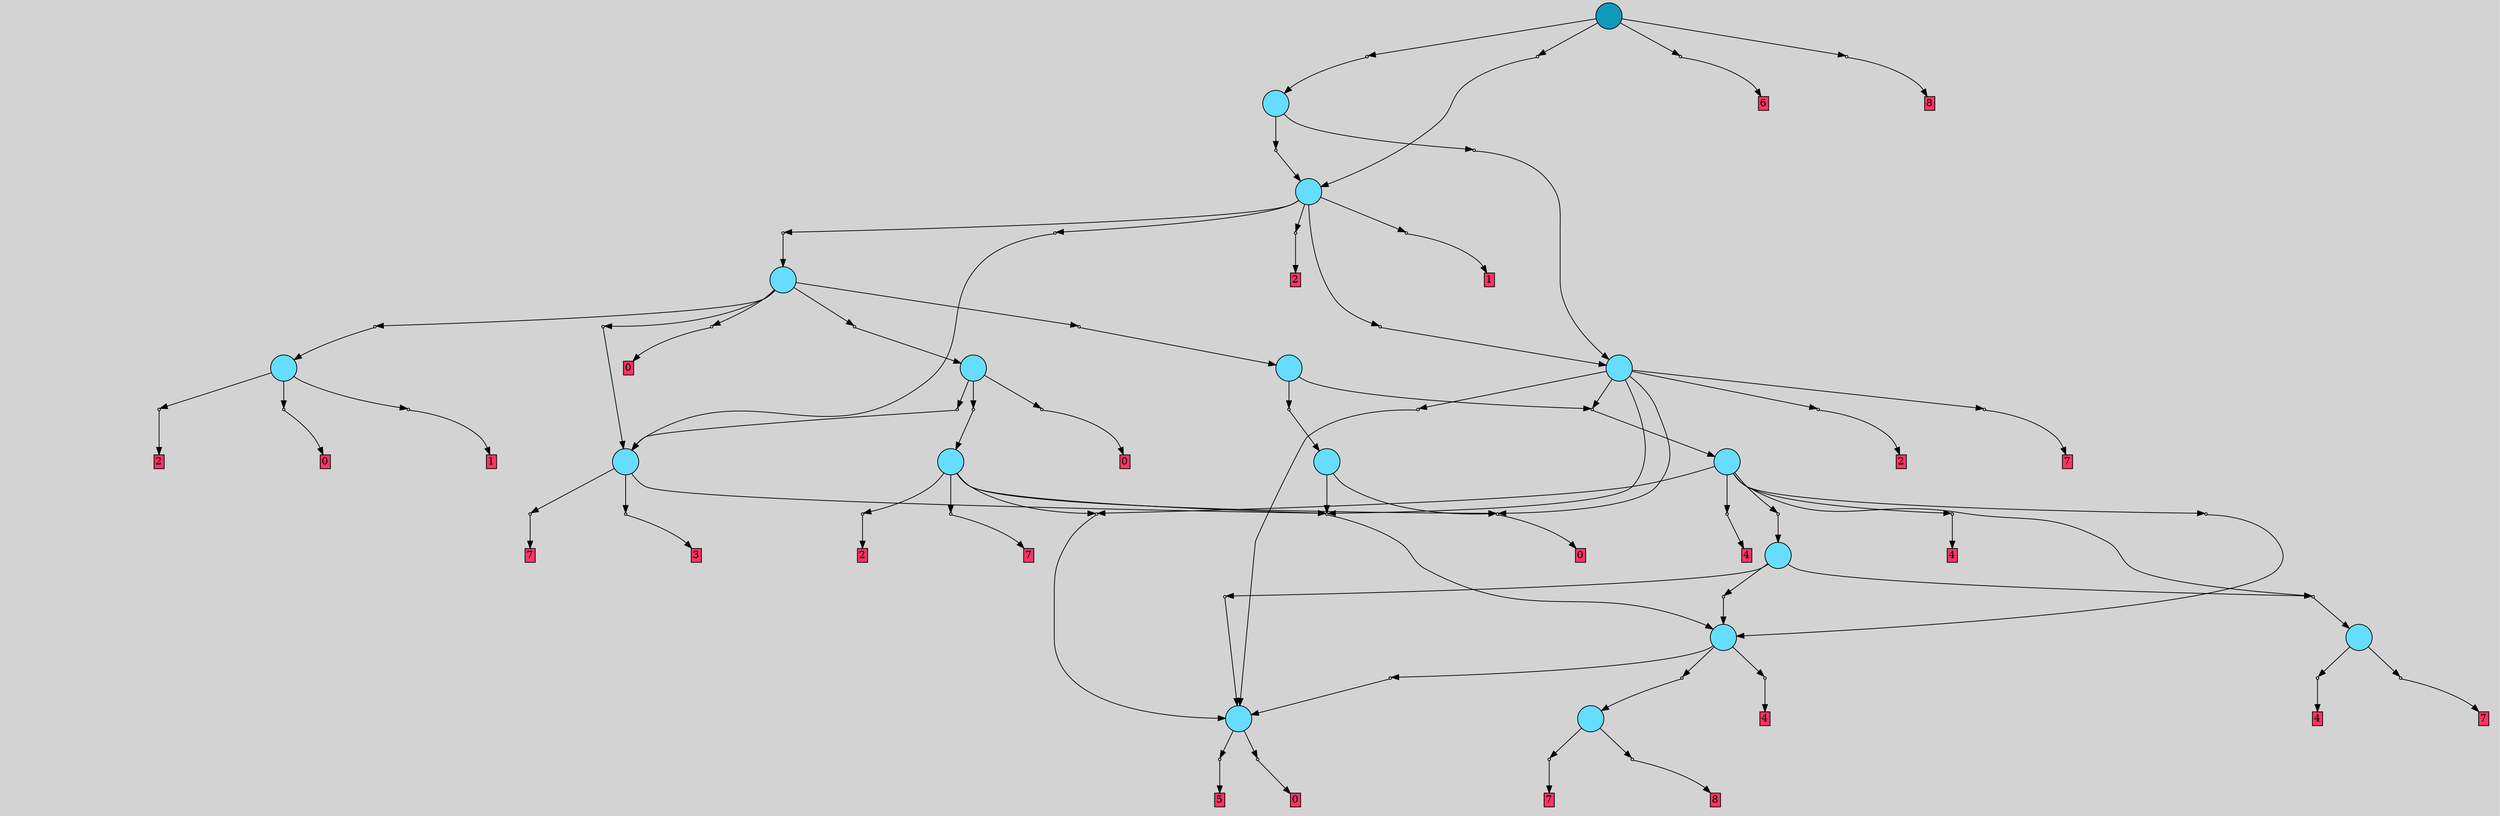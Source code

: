 // File exported with GEGELATI v1.3.1
// On the 2024-04-15 14:05:44
// With the File::TPGGraphDotExporter
digraph{
	graph[pad = "0.212, 0.055" bgcolor = lightgray]
	node[shape=circle style = filled label = ""]
		T0 [fillcolor="#66ddff"]
		T1 [fillcolor="#66ddff"]
		T2 [fillcolor="#66ddff"]
		T3 [fillcolor="#66ddff"]
		T4 [fillcolor="#66ddff"]
		T5 [fillcolor="#66ddff"]
		T6 [fillcolor="#66ddff"]
		T7 [fillcolor="#66ddff"]
		T8 [fillcolor="#66ddff"]
		T9 [fillcolor="#66ddff"]
		T10 [fillcolor="#66ddff"]
		T11 [fillcolor="#66ddff"]
		T12 [fillcolor="#66ddff"]
		T13 [fillcolor="#66ddff"]
		T14 [fillcolor="#66ddff"]
		T15 [fillcolor="#66ddff"]
		T16 [fillcolor="#1199bb"]
		P0 [fillcolor="#cccccc" shape=point] //
		I0 [shape=box style=invis label="4|0&2|6#1|1#1|2#4|2&#92;n"]
		P0 -> I0[style=invis]
		A0 [fillcolor="#ff3366" shape=box margin=0.03 width=0 height=0 label="5"]
		T0 -> P0 -> A0
		P1 [fillcolor="#cccccc" shape=point] //
		I1 [shape=box style=invis label="1|0&2|5#2|3#2|3#3|1&#92;n"]
		P1 -> I1[style=invis]
		A1 [fillcolor="#ff3366" shape=box margin=0.03 width=0 height=0 label="7"]
		T1 -> P1 -> A1
		P2 [fillcolor="#cccccc" shape=point] //
		I2 [shape=box style=invis label="1|0&1|0#0|6#2|5#1|0&#92;n"]
		P2 -> I2[style=invis]
		A2 [fillcolor="#ff3366" shape=box margin=0.03 width=0 height=0 label="8"]
		T1 -> P2 -> A2
		P3 [fillcolor="#cccccc" shape=point] //
		I3 [shape=box style=invis label=""]
		P3 -> I3[style=invis]
		A3 [fillcolor="#ff3366" shape=box margin=0.03 width=0 height=0 label="0"]
		T0 -> P3 -> A3
		P4 [fillcolor="#cccccc" shape=point] //
		I4 [shape=box style=invis label="4|0&4|0#4|5#1|6#3|0&#92;n"]
		P4 -> I4[style=invis]
		A4 [fillcolor="#ff3366" shape=box margin=0.03 width=0 height=0 label="4"]
		T2 -> P4 -> A4
		P5 [fillcolor="#cccccc" shape=point] //
		I5 [shape=box style=invis label="2|0&4|6#1|7#1|7#2|4&#92;n"]
		P5 -> I5[style=invis]
		A5 [fillcolor="#ff3366" shape=box margin=0.03 width=0 height=0 label="7"]
		T2 -> P5 -> A5
		P6 [fillcolor="#cccccc" shape=point] //
		I6 [shape=box style=invis label="2|0&3|2#4|1#2|4#3|6&#92;n"]
		P6 -> I6[style=invis]
		T3 -> P6 -> T0
		P7 [fillcolor="#cccccc" shape=point] //
		I7 [shape=box style=invis label="0|0&3|5#4|0#3|4#3|1&#92;n"]
		P7 -> I7[style=invis]
		A6 [fillcolor="#ff3366" shape=box margin=0.03 width=0 height=0 label="4"]
		T3 -> P7 -> A6
		P8 [fillcolor="#cccccc" shape=point] //
		I8 [shape=box style=invis label="2|0&4|6#3|7#1|7#2|4&#92;n"]
		P8 -> I8[style=invis]
		T3 -> P8 -> T1
		P9 [fillcolor="#cccccc" shape=point] //
		I9 [shape=box style=invis label="7|0&0|7#0|3#3|6#4|7&#92;n"]
		P9 -> I9[style=invis]
		T4 -> P9 -> T2
		P10 [fillcolor="#cccccc" shape=point] //
		I10 [shape=box style=invis label="7|0&1|7#4|1#0|5#1|2&#92;n"]
		P10 -> I10[style=invis]
		T4 -> P10 -> T3
		P11 [fillcolor="#cccccc" shape=point] //
		I11 [shape=box style=invis label="2|0&3|2#4|1#2|4#3|6&#92;n"]
		P11 -> I11[style=invis]
		T4 -> P11 -> T0
		T5 -> P9
		P12 [fillcolor="#cccccc" shape=point] //
		I12 [shape=box style=invis label="1|5&0|0#3|4#3|7#1|0&#92;n7|0&2|7#4|1#0|5#1|2&#92;n"]
		P12 -> I12[style=invis]
		T5 -> P12 -> T3
		P13 [fillcolor="#cccccc" shape=point] //
		I13 [shape=box style=invis label="2|0&3|2#4|1#2|4#3|6&#92;n"]
		P13 -> I13[style=invis]
		T5 -> P13 -> T0
		P14 [fillcolor="#cccccc" shape=point] //
		I14 [shape=box style=invis label="1|0&4|6#3|3#0|3#2|0&#92;n"]
		P14 -> I14[style=invis]
		A7 [fillcolor="#ff3366" shape=box margin=0.03 width=0 height=0 label="4"]
		T5 -> P14 -> A7
		P15 [fillcolor="#cccccc" shape=point] //
		I15 [shape=box style=invis label="0|0&4|7#3|7#0|4#3|4&#92;n"]
		P15 -> I15[style=invis]
		A8 [fillcolor="#ff3366" shape=box margin=0.03 width=0 height=0 label="4"]
		T5 -> P15 -> A8
		P16 [fillcolor="#cccccc" shape=point] //
		I16 [shape=box style=invis label="7|0&0|2#0|6#4|0#3|1&#92;n"]
		P16 -> I16[style=invis]
		T5 -> P16 -> T4
		P17 [fillcolor="#cccccc" shape=point] //
		I17 [shape=box style=invis label="7|0&1|2#0|1#4|6#2|4&#92;n"]
		P17 -> I17[style=invis]
		A9 [fillcolor="#ff3366" shape=box margin=0.03 width=0 height=0 label="0"]
		T6 -> P17 -> A9
		P18 [fillcolor="#cccccc" shape=point] //
		I18 [shape=box style=invis label="2|0&4|3#1|3#0|3#2|0&#92;n"]
		P18 -> I18[style=invis]
		T6 -> P18 -> T3
		T7 -> P18
		P19 [fillcolor="#cccccc" shape=point] //
		I19 [shape=box style=invis label="6|0&3|5#3|4#4|4#4|7&#92;n"]
		P19 -> I19[style=invis]
		A10 [fillcolor="#ff3366" shape=box margin=0.03 width=0 height=0 label="3"]
		T7 -> P19 -> A10
		P20 [fillcolor="#cccccc" shape=point] //
		I20 [shape=box style=invis label="2|0&4|0#3|4#3|7#2|4&#92;n"]
		P20 -> I20[style=invis]
		A11 [fillcolor="#ff3366" shape=box margin=0.03 width=0 height=0 label="7"]
		T7 -> P20 -> A11
		T8 -> P18
		P21 [fillcolor="#cccccc" shape=point] //
		I21 [shape=box style=invis label="2|0&4|6#3|7#1|7#2|4&#92;n"]
		P21 -> I21[style=invis]
		A12 [fillcolor="#ff3366" shape=box margin=0.03 width=0 height=0 label="7"]
		T8 -> P21 -> A12
		T8 -> P17
		P22 [fillcolor="#cccccc" shape=point] //
		I22 [shape=box style=invis label="6|0&3|5#3|4#2|4#4|7&#92;n"]
		P22 -> I22[style=invis]
		A13 [fillcolor="#ff3366" shape=box margin=0.03 width=0 height=0 label="2"]
		T8 -> P22 -> A13
		T8 -> P13
		P23 [fillcolor="#cccccc" shape=point] //
		I23 [shape=box style=invis label="6|0&2|6#4|7#2|0#4|7&#92;n"]
		P23 -> I23[style=invis]
		T9 -> P23 -> T5
		P24 [fillcolor="#cccccc" shape=point] //
		I24 [shape=box style=invis label="2|0&1|2#2|2#3|2#0|6&#92;n"]
		P24 -> I24[style=invis]
		T9 -> P24 -> T6
		T10 -> P17
		T10 -> P18
		P25 [fillcolor="#cccccc" shape=point] //
		I25 [shape=box style=invis label="6|0&3|5#3|4#2|4#4|7&#92;n"]
		P25 -> I25[style=invis]
		A14 [fillcolor="#ff3366" shape=box margin=0.03 width=0 height=0 label="2"]
		T10 -> P25 -> A14
		T10 -> P23
		P26 [fillcolor="#cccccc" shape=point] //
		I26 [shape=box style=invis label="2|0&4|6#3|7#1|7#2|4&#92;n"]
		P26 -> I26[style=invis]
		A15 [fillcolor="#ff3366" shape=box margin=0.03 width=0 height=0 label="7"]
		T10 -> P26 -> A15
		P27 [fillcolor="#cccccc" shape=point] //
		I27 [shape=box style=invis label="2|0&3|2#4|1#2|4#3|6&#92;n"]
		P27 -> I27[style=invis]
		T10 -> P27 -> T0
		P28 [fillcolor="#cccccc" shape=point] //
		I28 [shape=box style=invis label="2|0&4|6#3|7#1|7#2|3&#92;n2|1&4|3#0|0#3|5#1|7&#92;n7|3&0|1#2|1#3|1#4|0&#92;n1|0&0|3#1|6#3|7#4|5&#92;n"]
		P28 -> I28[style=invis]
		T11 -> P28 -> T7
		P29 [fillcolor="#cccccc" shape=point] //
		I29 [shape=box style=invis label="2|0&3|0#4|1#3|4#3|3&#92;n"]
		P29 -> I29[style=invis]
		A16 [fillcolor="#ff3366" shape=box margin=0.03 width=0 height=0 label="0"]
		T11 -> P29 -> A16
		P30 [fillcolor="#cccccc" shape=point] //
		I30 [shape=box style=invis label="2|0&4|6#3|7#1|7#2|4&#92;n2|1&4|3#0|0#3|5#1|7&#92;n7|3&0|1#2|1#1|1#4|0&#92;n1|0&0|3#1|6#3|7#4|5&#92;n"]
		P30 -> I30[style=invis]
		T11 -> P30 -> T8
		P31 [fillcolor="#cccccc" shape=point] //
		I31 [shape=box style=invis label="2|1&4|3#0|7#3|5#1|7&#92;n7|3&0|1#2|1#0|1#4|0&#92;n1|0&0|3#1|6#3|7#4|5&#92;n"]
		P31 -> I31[style=invis]
		A17 [fillcolor="#ff3366" shape=box margin=0.03 width=0 height=0 label="1"]
		T12 -> P31 -> A17
		P32 [fillcolor="#cccccc" shape=point] //
		I32 [shape=box style=invis label="2|0&3|2#4|3#2|4#3|6&#92;n"]
		P32 -> I32[style=invis]
		A18 [fillcolor="#ff3366" shape=box margin=0.03 width=0 height=0 label="2"]
		T12 -> P32 -> A18
		P33 [fillcolor="#cccccc" shape=point] //
		I33 [shape=box style=invis label="2|0&3|0#4|1#3|4#3|3&#92;n"]
		P33 -> I33[style=invis]
		A19 [fillcolor="#ff3366" shape=box margin=0.03 width=0 height=0 label="0"]
		T12 -> P33 -> A19
		P34 [fillcolor="#cccccc" shape=point] //
		I34 [shape=box style=invis label="2|0&3|0#4|1#3|4#3|3&#92;n"]
		P34 -> I34[style=invis]
		A20 [fillcolor="#ff3366" shape=box margin=0.03 width=0 height=0 label="0"]
		T13 -> P34 -> A20
		P35 [fillcolor="#cccccc" shape=point] //
		I35 [shape=box style=invis label="2|0&4|4#2|6#0|5#4|6&#92;n"]
		P35 -> I35[style=invis]
		T13 -> P35 -> T7
		P36 [fillcolor="#cccccc" shape=point] //
		I36 [shape=box style=invis label="6|0&2|7#2|3#1|6#4|6&#92;n"]
		P36 -> I36[style=invis]
		T13 -> P36 -> T9
		P37 [fillcolor="#cccccc" shape=point] //
		I37 [shape=box style=invis label="7|2&1|5#4|5#4|0#3|0&#92;n7|0&3|5#3|0#0|2#2|4&#92;n"]
		P37 -> I37[style=invis]
		T13 -> P37 -> T12
		P38 [fillcolor="#cccccc" shape=point] //
		I38 [shape=box style=invis label="3|0&3|1#0|2#0|4#4|4&#92;n"]
		P38 -> I38[style=invis]
		T13 -> P38 -> T11
		P39 [fillcolor="#cccccc" shape=point] //
		I39 [shape=box style=invis label="2|0&3|2#4|3#2|4#3|6&#92;n"]
		P39 -> I39[style=invis]
		A21 [fillcolor="#ff3366" shape=box margin=0.03 width=0 height=0 label="2"]
		T14 -> P39 -> A21
		P40 [fillcolor="#cccccc" shape=point] //
		I40 [shape=box style=invis label="3|0&3|3#0|2#0|2#4|3&#92;n"]
		P40 -> I40[style=invis]
		T14 -> P40 -> T13
		P41 [fillcolor="#cccccc" shape=point] //
		I41 [shape=box style=invis label="6|0&2|1#3|5#0|6#2|3&#92;n"]
		P41 -> I41[style=invis]
		T14 -> P41 -> T10
		P42 [fillcolor="#cccccc" shape=point] //
		I42 [shape=box style=invis label="2|0&4|4#2|6#0|5#4|6&#92;n"]
		P42 -> I42[style=invis]
		T14 -> P42 -> T7
		P43 [fillcolor="#cccccc" shape=point] //
		I43 [shape=box style=invis label="2|1&4|3#0|7#3|5#1|7&#92;n7|3&0|1#2|1#0|1#4|0&#92;n1|0&0|3#1|6#3|7#4|5&#92;n"]
		P43 -> I43[style=invis]
		A22 [fillcolor="#ff3366" shape=box margin=0.03 width=0 height=0 label="1"]
		T14 -> P43 -> A22
		P44 [fillcolor="#cccccc" shape=point] //
		I44 [shape=box style=invis label="6|0&2|1#3|5#0|6#2|3&#92;n"]
		P44 -> I44[style=invis]
		T15 -> P44 -> T10
		P45 [fillcolor="#cccccc" shape=point] //
		I45 [shape=box style=invis label="2|5&4|4#4|3#2|1#4|5&#92;n1|0&0|5#1|4#1|7#4|5&#92;n"]
		P45 -> I45[style=invis]
		T15 -> P45 -> T14
		P46 [fillcolor="#cccccc" shape=point] //
		I46 [shape=box style=invis label="3|6&2|7#3|7#1|2#1|2&#92;n2|6&4|2#0|6#0|0#4|7&#92;n0|0&2|2#0|6#2|2#2|3&#92;n"]
		P46 -> I46[style=invis]
		A23 [fillcolor="#ff3366" shape=box margin=0.03 width=0 height=0 label="6"]
		T16 -> P46 -> A23
		P47 [fillcolor="#cccccc" shape=point] //
		I47 [shape=box style=invis label="6|1&3|3#0|7#2|0#3|7&#92;n7|0&0|5#1|2#4|3#0|1&#92;n"]
		P47 -> I47[style=invis]
		T16 -> P47 -> T15
		P48 [fillcolor="#cccccc" shape=point] //
		I48 [shape=box style=invis label="6|0&3|4#2|0#1|6#0|7&#92;n"]
		P48 -> I48[style=invis]
		A24 [fillcolor="#ff3366" shape=box margin=0.03 width=0 height=0 label="8"]
		T16 -> P48 -> A24
		P49 [fillcolor="#cccccc" shape=point] //
		I49 [shape=box style=invis label="2|5&4|4#4|3#2|1#4|5&#92;n1|0&0|5#1|4#1|7#4|5&#92;n"]
		P49 -> I49[style=invis]
		T16 -> P49 -> T14
		{ rank= same T16 }
}
